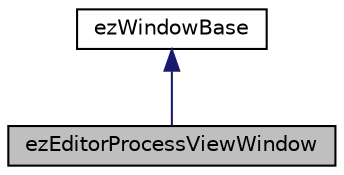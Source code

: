 digraph "ezEditorProcessViewWindow"
{
 // LATEX_PDF_SIZE
  edge [fontname="Helvetica",fontsize="10",labelfontname="Helvetica",labelfontsize="10"];
  node [fontname="Helvetica",fontsize="10",shape=record];
  Node1 [label="ezEditorProcessViewWindow",height=0.2,width=0.4,color="black", fillcolor="grey75", style="filled", fontcolor="black",tooltip="Represents the window inside the editor process, into which the engine process renders."];
  Node2 -> Node1 [dir="back",color="midnightblue",fontsize="10",style="solid",fontname="Helvetica"];
  Node2 [label="ezWindowBase",height=0.2,width=0.4,color="black", fillcolor="white", style="filled",URL="$d4/d8c/classez_window_base.htm",tooltip="Base class of all window classes that have a client area and a native window handle."];
}
